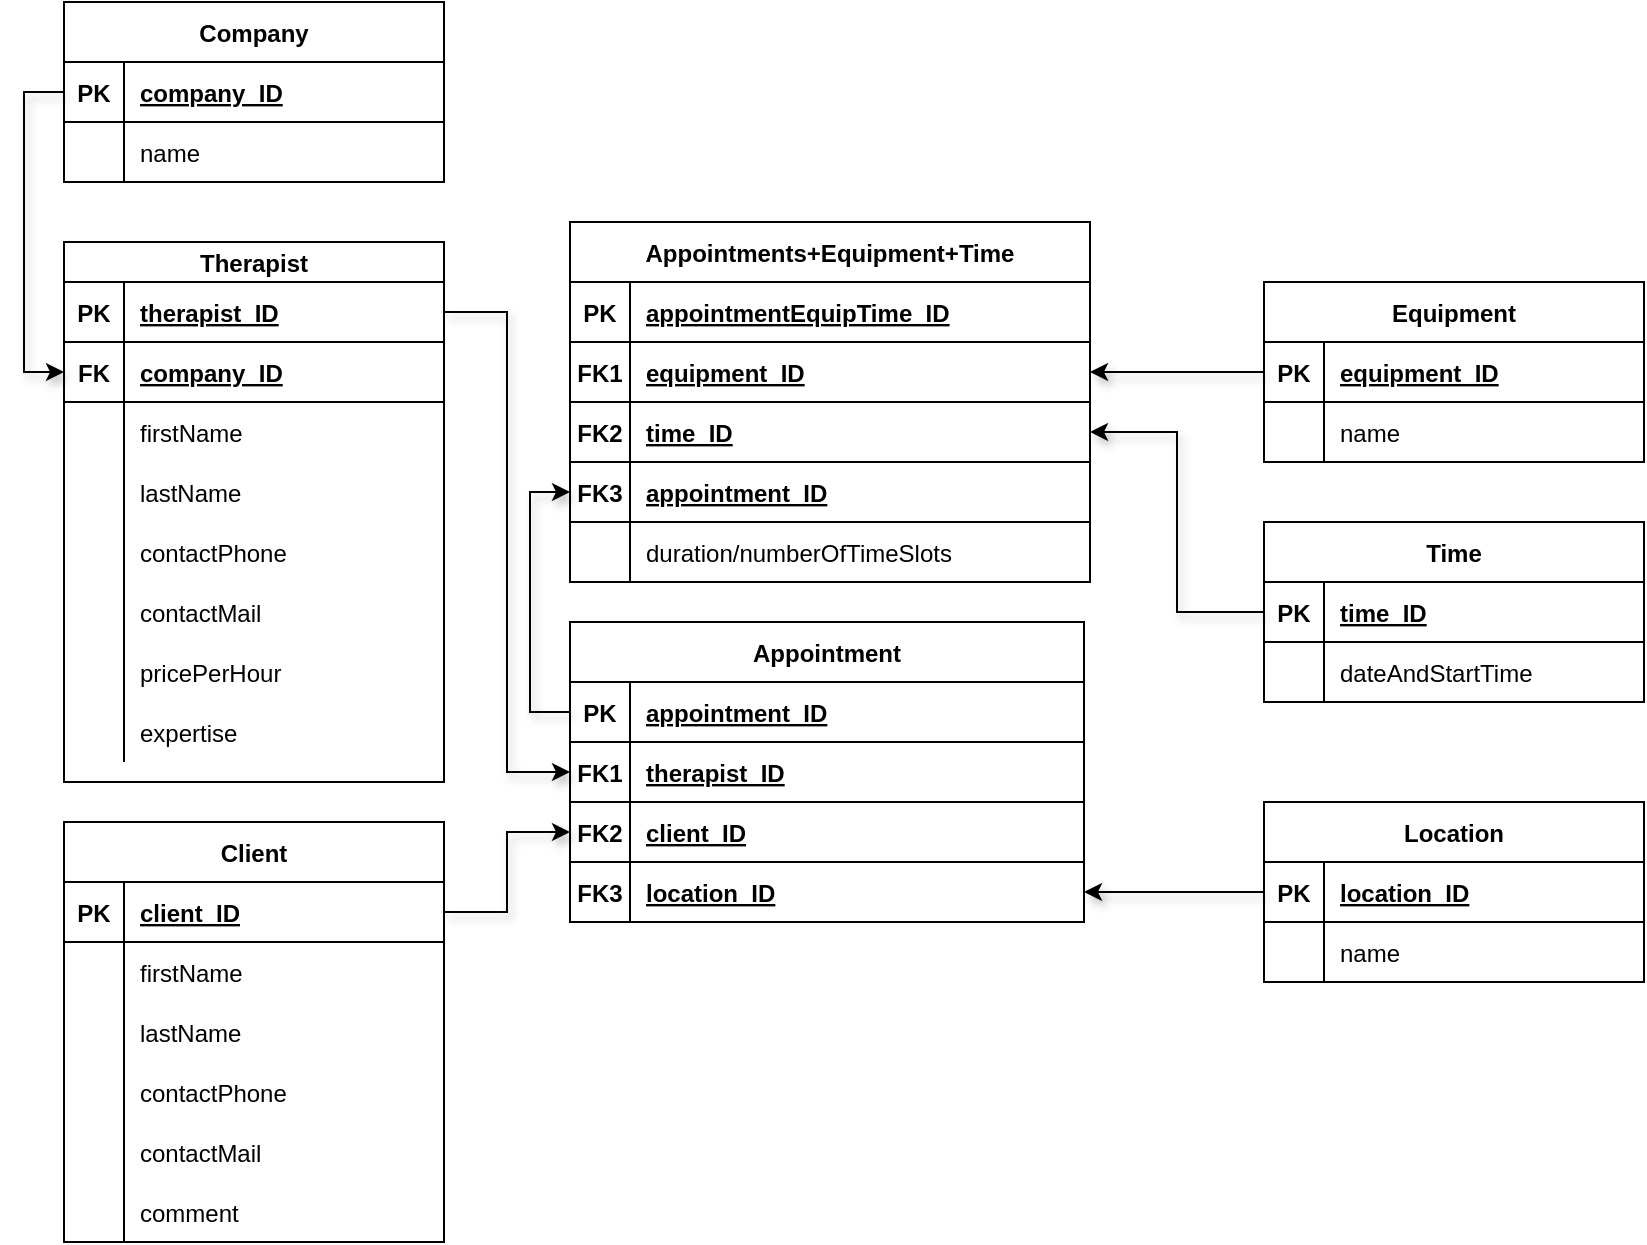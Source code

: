 <mxfile version="20.8.20" type="github"><diagram name="Страница 1" id="3gO0n0igxdNJMsFAcriz"><mxGraphModel dx="773" dy="529" grid="1" gridSize="10" guides="1" tooltips="1" connect="1" arrows="1" fold="1" page="1" pageScale="1" pageWidth="827" pageHeight="1169" math="0" shadow="0"><root><mxCell id="0"/><mxCell id="1" parent="0"/><mxCell id="3V5KnM2Cs49ycITd4yvA-1" value="Appointment" style="shape=table;startSize=30;container=1;collapsible=1;childLayout=tableLayout;fixedRows=1;rowLines=0;fontStyle=1;align=center;resizeLast=1;" parent="1" vertex="1"><mxGeometry x="283" y="340" width="257" height="150" as="geometry"><mxRectangle x="280" y="190" width="110" height="30" as="alternateBounds"/></mxGeometry></mxCell><mxCell id="3V5KnM2Cs49ycITd4yvA-2" value="" style="shape=tableRow;horizontal=0;startSize=0;swimlaneHead=0;swimlaneBody=0;fillColor=none;collapsible=0;dropTarget=0;points=[[0,0.5],[1,0.5]];portConstraint=eastwest;top=0;left=0;right=0;bottom=1;" parent="3V5KnM2Cs49ycITd4yvA-1" vertex="1"><mxGeometry y="30" width="257" height="30" as="geometry"/></mxCell><mxCell id="3V5KnM2Cs49ycITd4yvA-3" value="PK" style="shape=partialRectangle;connectable=0;fillColor=none;top=0;left=0;bottom=0;right=0;fontStyle=1;overflow=hidden;" parent="3V5KnM2Cs49ycITd4yvA-2" vertex="1"><mxGeometry width="30" height="30" as="geometry"><mxRectangle width="30" height="30" as="alternateBounds"/></mxGeometry></mxCell><mxCell id="3V5KnM2Cs49ycITd4yvA-4" value="appointment_ID" style="shape=partialRectangle;connectable=0;fillColor=none;top=0;left=0;bottom=0;right=0;align=left;spacingLeft=6;fontStyle=5;overflow=hidden;" parent="3V5KnM2Cs49ycITd4yvA-2" vertex="1"><mxGeometry x="30" width="227" height="30" as="geometry"><mxRectangle width="227" height="30" as="alternateBounds"/></mxGeometry></mxCell><mxCell id="3V5KnM2Cs49ycITd4yvA-22" style="shape=tableRow;horizontal=0;startSize=0;swimlaneHead=0;swimlaneBody=0;fillColor=none;collapsible=0;dropTarget=0;points=[[0,0.5],[1,0.5]];portConstraint=eastwest;top=0;left=0;right=0;bottom=1;" parent="3V5KnM2Cs49ycITd4yvA-1" vertex="1"><mxGeometry y="60" width="257" height="30" as="geometry"/></mxCell><mxCell id="3V5KnM2Cs49ycITd4yvA-23" value="FK1" style="shape=partialRectangle;connectable=0;fillColor=none;top=0;left=0;bottom=0;right=0;fontStyle=1;overflow=hidden;" parent="3V5KnM2Cs49ycITd4yvA-22" vertex="1"><mxGeometry width="30" height="30" as="geometry"><mxRectangle width="30" height="30" as="alternateBounds"/></mxGeometry></mxCell><mxCell id="3V5KnM2Cs49ycITd4yvA-24" value="therapist_ID" style="shape=partialRectangle;connectable=0;fillColor=none;top=0;left=0;bottom=0;right=0;align=left;spacingLeft=6;fontStyle=5;overflow=hidden;" parent="3V5KnM2Cs49ycITd4yvA-22" vertex="1"><mxGeometry x="30" width="227" height="30" as="geometry"><mxRectangle width="227" height="30" as="alternateBounds"/></mxGeometry></mxCell><mxCell id="3V5KnM2Cs49ycITd4yvA-25" style="shape=tableRow;horizontal=0;startSize=0;swimlaneHead=0;swimlaneBody=0;fillColor=none;collapsible=0;dropTarget=0;points=[[0,0.5],[1,0.5]];portConstraint=eastwest;top=0;left=0;right=0;bottom=1;" parent="3V5KnM2Cs49ycITd4yvA-1" vertex="1"><mxGeometry y="90" width="257" height="30" as="geometry"/></mxCell><mxCell id="3V5KnM2Cs49ycITd4yvA-26" value="FK2" style="shape=partialRectangle;connectable=0;fillColor=none;top=0;left=0;bottom=0;right=0;fontStyle=1;overflow=hidden;" parent="3V5KnM2Cs49ycITd4yvA-25" vertex="1"><mxGeometry width="30" height="30" as="geometry"><mxRectangle width="30" height="30" as="alternateBounds"/></mxGeometry></mxCell><mxCell id="3V5KnM2Cs49ycITd4yvA-27" value="client_ID" style="shape=partialRectangle;connectable=0;fillColor=none;top=0;left=0;bottom=0;right=0;align=left;spacingLeft=6;fontStyle=5;overflow=hidden;" parent="3V5KnM2Cs49ycITd4yvA-25" vertex="1"><mxGeometry x="30" width="227" height="30" as="geometry"><mxRectangle width="227" height="30" as="alternateBounds"/></mxGeometry></mxCell><mxCell id="3V5KnM2Cs49ycITd4yvA-28" style="shape=tableRow;horizontal=0;startSize=0;swimlaneHead=0;swimlaneBody=0;fillColor=none;collapsible=0;dropTarget=0;points=[[0,0.5],[1,0.5]];portConstraint=eastwest;top=0;left=0;right=0;bottom=1;" parent="3V5KnM2Cs49ycITd4yvA-1" vertex="1"><mxGeometry y="120" width="257" height="30" as="geometry"/></mxCell><mxCell id="3V5KnM2Cs49ycITd4yvA-29" value="FK3" style="shape=partialRectangle;connectable=0;fillColor=none;top=0;left=0;bottom=0;right=0;fontStyle=1;overflow=hidden;" parent="3V5KnM2Cs49ycITd4yvA-28" vertex="1"><mxGeometry width="30" height="30" as="geometry"><mxRectangle width="30" height="30" as="alternateBounds"/></mxGeometry></mxCell><mxCell id="3V5KnM2Cs49ycITd4yvA-30" value="location_ID" style="shape=partialRectangle;connectable=0;fillColor=none;top=0;left=0;bottom=0;right=0;align=left;spacingLeft=6;fontStyle=5;overflow=hidden;" parent="3V5KnM2Cs49ycITd4yvA-28" vertex="1"><mxGeometry x="30" width="227" height="30" as="geometry"><mxRectangle width="227" height="30" as="alternateBounds"/></mxGeometry></mxCell><mxCell id="3V5KnM2Cs49ycITd4yvA-31" value="Therapist" style="shape=table;startSize=20;container=1;collapsible=1;childLayout=tableLayout;fixedRows=1;rowLines=0;fontStyle=1;align=center;resizeLast=1;" parent="1" vertex="1"><mxGeometry x="30" y="150" width="190" height="270" as="geometry"/></mxCell><mxCell id="3V5KnM2Cs49ycITd4yvA-32" value="" style="shape=tableRow;horizontal=0;startSize=0;swimlaneHead=0;swimlaneBody=0;fillColor=none;collapsible=0;dropTarget=0;points=[[0,0.5],[1,0.5]];portConstraint=eastwest;top=0;left=0;right=0;bottom=1;" parent="3V5KnM2Cs49ycITd4yvA-31" vertex="1"><mxGeometry y="20" width="190" height="30" as="geometry"/></mxCell><mxCell id="3V5KnM2Cs49ycITd4yvA-33" value="PK" style="shape=partialRectangle;connectable=0;fillColor=none;top=0;left=0;bottom=0;right=0;fontStyle=1;overflow=hidden;" parent="3V5KnM2Cs49ycITd4yvA-32" vertex="1"><mxGeometry width="30" height="30" as="geometry"><mxRectangle width="30" height="30" as="alternateBounds"/></mxGeometry></mxCell><mxCell id="3V5KnM2Cs49ycITd4yvA-34" value="therapist_ID" style="shape=partialRectangle;connectable=0;fillColor=none;top=0;left=0;bottom=0;right=0;align=left;spacingLeft=6;fontStyle=5;overflow=hidden;" parent="3V5KnM2Cs49ycITd4yvA-32" vertex="1"><mxGeometry x="30" width="160" height="30" as="geometry"><mxRectangle width="160" height="30" as="alternateBounds"/></mxGeometry></mxCell><mxCell id="3V5KnM2Cs49ycITd4yvA-130" style="shape=tableRow;horizontal=0;startSize=0;swimlaneHead=0;swimlaneBody=0;fillColor=none;collapsible=0;dropTarget=0;points=[[0,0.5],[1,0.5]];portConstraint=eastwest;top=0;left=0;right=0;bottom=1;" parent="3V5KnM2Cs49ycITd4yvA-31" vertex="1"><mxGeometry y="50" width="190" height="30" as="geometry"/></mxCell><mxCell id="3V5KnM2Cs49ycITd4yvA-131" value="FK" style="shape=partialRectangle;connectable=0;fillColor=none;top=0;left=0;bottom=0;right=0;fontStyle=1;overflow=hidden;" parent="3V5KnM2Cs49ycITd4yvA-130" vertex="1"><mxGeometry width="30" height="30" as="geometry"><mxRectangle width="30" height="30" as="alternateBounds"/></mxGeometry></mxCell><mxCell id="3V5KnM2Cs49ycITd4yvA-132" value="company_ID" style="shape=partialRectangle;connectable=0;fillColor=none;top=0;left=0;bottom=0;right=0;align=left;spacingLeft=6;fontStyle=5;overflow=hidden;" parent="3V5KnM2Cs49ycITd4yvA-130" vertex="1"><mxGeometry x="30" width="160" height="30" as="geometry"><mxRectangle width="160" height="30" as="alternateBounds"/></mxGeometry></mxCell><mxCell id="3V5KnM2Cs49ycITd4yvA-35" value="" style="shape=tableRow;horizontal=0;startSize=0;swimlaneHead=0;swimlaneBody=0;fillColor=none;collapsible=0;dropTarget=0;points=[[0,0.5],[1,0.5]];portConstraint=eastwest;top=0;left=0;right=0;bottom=0;" parent="3V5KnM2Cs49ycITd4yvA-31" vertex="1"><mxGeometry y="80" width="190" height="30" as="geometry"/></mxCell><mxCell id="3V5KnM2Cs49ycITd4yvA-36" value="" style="shape=partialRectangle;connectable=0;fillColor=none;top=0;left=0;bottom=0;right=0;editable=1;overflow=hidden;" parent="3V5KnM2Cs49ycITd4yvA-35" vertex="1"><mxGeometry width="30" height="30" as="geometry"><mxRectangle width="30" height="30" as="alternateBounds"/></mxGeometry></mxCell><mxCell id="3V5KnM2Cs49ycITd4yvA-37" value="firstName" style="shape=partialRectangle;connectable=0;fillColor=none;top=0;left=0;bottom=0;right=0;align=left;spacingLeft=6;overflow=hidden;" parent="3V5KnM2Cs49ycITd4yvA-35" vertex="1"><mxGeometry x="30" width="160" height="30" as="geometry"><mxRectangle width="160" height="30" as="alternateBounds"/></mxGeometry></mxCell><mxCell id="3V5KnM2Cs49ycITd4yvA-38" value="" style="shape=tableRow;horizontal=0;startSize=0;swimlaneHead=0;swimlaneBody=0;fillColor=none;collapsible=0;dropTarget=0;points=[[0,0.5],[1,0.5]];portConstraint=eastwest;top=0;left=0;right=0;bottom=0;" parent="3V5KnM2Cs49ycITd4yvA-31" vertex="1"><mxGeometry y="110" width="190" height="30" as="geometry"/></mxCell><mxCell id="3V5KnM2Cs49ycITd4yvA-39" value="" style="shape=partialRectangle;connectable=0;fillColor=none;top=0;left=0;bottom=0;right=0;editable=1;overflow=hidden;" parent="3V5KnM2Cs49ycITd4yvA-38" vertex="1"><mxGeometry width="30" height="30" as="geometry"><mxRectangle width="30" height="30" as="alternateBounds"/></mxGeometry></mxCell><mxCell id="3V5KnM2Cs49ycITd4yvA-40" value="lastName" style="shape=partialRectangle;connectable=0;fillColor=none;top=0;left=0;bottom=0;right=0;align=left;spacingLeft=6;overflow=hidden;" parent="3V5KnM2Cs49ycITd4yvA-38" vertex="1"><mxGeometry x="30" width="160" height="30" as="geometry"><mxRectangle width="160" height="30" as="alternateBounds"/></mxGeometry></mxCell><mxCell id="3V5KnM2Cs49ycITd4yvA-41" value="" style="shape=tableRow;horizontal=0;startSize=0;swimlaneHead=0;swimlaneBody=0;fillColor=none;collapsible=0;dropTarget=0;points=[[0,0.5],[1,0.5]];portConstraint=eastwest;top=0;left=0;right=0;bottom=0;" parent="3V5KnM2Cs49ycITd4yvA-31" vertex="1"><mxGeometry y="140" width="190" height="30" as="geometry"/></mxCell><mxCell id="3V5KnM2Cs49ycITd4yvA-42" value="" style="shape=partialRectangle;connectable=0;fillColor=none;top=0;left=0;bottom=0;right=0;editable=1;overflow=hidden;" parent="3V5KnM2Cs49ycITd4yvA-41" vertex="1"><mxGeometry width="30" height="30" as="geometry"><mxRectangle width="30" height="30" as="alternateBounds"/></mxGeometry></mxCell><mxCell id="3V5KnM2Cs49ycITd4yvA-43" value="contactPhone" style="shape=partialRectangle;connectable=0;fillColor=none;top=0;left=0;bottom=0;right=0;align=left;spacingLeft=6;overflow=hidden;" parent="3V5KnM2Cs49ycITd4yvA-41" vertex="1"><mxGeometry x="30" width="160" height="30" as="geometry"><mxRectangle width="160" height="30" as="alternateBounds"/></mxGeometry></mxCell><mxCell id="3V5KnM2Cs49ycITd4yvA-44" style="shape=tableRow;horizontal=0;startSize=0;swimlaneHead=0;swimlaneBody=0;fillColor=none;collapsible=0;dropTarget=0;points=[[0,0.5],[1,0.5]];portConstraint=eastwest;top=0;left=0;right=0;bottom=0;" parent="3V5KnM2Cs49ycITd4yvA-31" vertex="1"><mxGeometry y="170" width="190" height="30" as="geometry"/></mxCell><mxCell id="3V5KnM2Cs49ycITd4yvA-45" style="shape=partialRectangle;connectable=0;fillColor=none;top=0;left=0;bottom=0;right=0;editable=1;overflow=hidden;" parent="3V5KnM2Cs49ycITd4yvA-44" vertex="1"><mxGeometry width="30" height="30" as="geometry"><mxRectangle width="30" height="30" as="alternateBounds"/></mxGeometry></mxCell><mxCell id="3V5KnM2Cs49ycITd4yvA-46" value="contactMail" style="shape=partialRectangle;connectable=0;fillColor=none;top=0;left=0;bottom=0;right=0;align=left;spacingLeft=6;overflow=hidden;" parent="3V5KnM2Cs49ycITd4yvA-44" vertex="1"><mxGeometry x="30" width="160" height="30" as="geometry"><mxRectangle width="160" height="30" as="alternateBounds"/></mxGeometry></mxCell><mxCell id="3V5KnM2Cs49ycITd4yvA-47" style="shape=tableRow;horizontal=0;startSize=0;swimlaneHead=0;swimlaneBody=0;fillColor=none;collapsible=0;dropTarget=0;points=[[0,0.5],[1,0.5]];portConstraint=eastwest;top=0;left=0;right=0;bottom=0;" parent="3V5KnM2Cs49ycITd4yvA-31" vertex="1"><mxGeometry y="200" width="190" height="30" as="geometry"/></mxCell><mxCell id="3V5KnM2Cs49ycITd4yvA-48" style="shape=partialRectangle;connectable=0;fillColor=none;top=0;left=0;bottom=0;right=0;editable=1;overflow=hidden;" parent="3V5KnM2Cs49ycITd4yvA-47" vertex="1"><mxGeometry width="30" height="30" as="geometry"><mxRectangle width="30" height="30" as="alternateBounds"/></mxGeometry></mxCell><mxCell id="3V5KnM2Cs49ycITd4yvA-49" value="pricePerHour" style="shape=partialRectangle;connectable=0;fillColor=none;top=0;left=0;bottom=0;right=0;align=left;spacingLeft=6;overflow=hidden;" parent="3V5KnM2Cs49ycITd4yvA-47" vertex="1"><mxGeometry x="30" width="160" height="30" as="geometry"><mxRectangle width="160" height="30" as="alternateBounds"/></mxGeometry></mxCell><mxCell id="3V5KnM2Cs49ycITd4yvA-50" style="shape=tableRow;horizontal=0;startSize=0;swimlaneHead=0;swimlaneBody=0;fillColor=none;collapsible=0;dropTarget=0;points=[[0,0.5],[1,0.5]];portConstraint=eastwest;top=0;left=0;right=0;bottom=0;" parent="3V5KnM2Cs49ycITd4yvA-31" vertex="1"><mxGeometry y="230" width="190" height="30" as="geometry"/></mxCell><mxCell id="3V5KnM2Cs49ycITd4yvA-51" style="shape=partialRectangle;connectable=0;fillColor=none;top=0;left=0;bottom=0;right=0;editable=1;overflow=hidden;" parent="3V5KnM2Cs49ycITd4yvA-50" vertex="1"><mxGeometry width="30" height="30" as="geometry"><mxRectangle width="30" height="30" as="alternateBounds"/></mxGeometry></mxCell><mxCell id="3V5KnM2Cs49ycITd4yvA-52" value="expertise" style="shape=partialRectangle;connectable=0;fillColor=none;top=0;left=0;bottom=0;right=0;align=left;spacingLeft=6;overflow=hidden;" parent="3V5KnM2Cs49ycITd4yvA-50" vertex="1"><mxGeometry x="30" width="160" height="30" as="geometry"><mxRectangle width="160" height="30" as="alternateBounds"/></mxGeometry></mxCell><mxCell id="3V5KnM2Cs49ycITd4yvA-53" value="Client" style="shape=table;startSize=30;container=1;collapsible=1;childLayout=tableLayout;fixedRows=1;rowLines=0;fontStyle=1;align=center;resizeLast=1;" parent="1" vertex="1"><mxGeometry x="30" y="440" width="190" height="210" as="geometry"/></mxCell><mxCell id="3V5KnM2Cs49ycITd4yvA-54" value="" style="shape=tableRow;horizontal=0;startSize=0;swimlaneHead=0;swimlaneBody=0;fillColor=none;collapsible=0;dropTarget=0;points=[[0,0.5],[1,0.5]];portConstraint=eastwest;top=0;left=0;right=0;bottom=1;" parent="3V5KnM2Cs49ycITd4yvA-53" vertex="1"><mxGeometry y="30" width="190" height="30" as="geometry"/></mxCell><mxCell id="3V5KnM2Cs49ycITd4yvA-55" value="PK" style="shape=partialRectangle;connectable=0;fillColor=none;top=0;left=0;bottom=0;right=0;fontStyle=1;overflow=hidden;" parent="3V5KnM2Cs49ycITd4yvA-54" vertex="1"><mxGeometry width="30" height="30" as="geometry"><mxRectangle width="30" height="30" as="alternateBounds"/></mxGeometry></mxCell><mxCell id="3V5KnM2Cs49ycITd4yvA-56" value="client_ID" style="shape=partialRectangle;connectable=0;fillColor=none;top=0;left=0;bottom=0;right=0;align=left;spacingLeft=6;fontStyle=5;overflow=hidden;" parent="3V5KnM2Cs49ycITd4yvA-54" vertex="1"><mxGeometry x="30" width="160" height="30" as="geometry"><mxRectangle width="160" height="30" as="alternateBounds"/></mxGeometry></mxCell><mxCell id="3V5KnM2Cs49ycITd4yvA-57" value="" style="shape=tableRow;horizontal=0;startSize=0;swimlaneHead=0;swimlaneBody=0;fillColor=none;collapsible=0;dropTarget=0;points=[[0,0.5],[1,0.5]];portConstraint=eastwest;top=0;left=0;right=0;bottom=0;" parent="3V5KnM2Cs49ycITd4yvA-53" vertex="1"><mxGeometry y="60" width="190" height="30" as="geometry"/></mxCell><mxCell id="3V5KnM2Cs49ycITd4yvA-58" value="" style="shape=partialRectangle;connectable=0;fillColor=none;top=0;left=0;bottom=0;right=0;editable=1;overflow=hidden;" parent="3V5KnM2Cs49ycITd4yvA-57" vertex="1"><mxGeometry width="30" height="30" as="geometry"><mxRectangle width="30" height="30" as="alternateBounds"/></mxGeometry></mxCell><mxCell id="3V5KnM2Cs49ycITd4yvA-59" value="firstName" style="shape=partialRectangle;connectable=0;fillColor=none;top=0;left=0;bottom=0;right=0;align=left;spacingLeft=6;overflow=hidden;" parent="3V5KnM2Cs49ycITd4yvA-57" vertex="1"><mxGeometry x="30" width="160" height="30" as="geometry"><mxRectangle width="160" height="30" as="alternateBounds"/></mxGeometry></mxCell><mxCell id="3V5KnM2Cs49ycITd4yvA-60" value="" style="shape=tableRow;horizontal=0;startSize=0;swimlaneHead=0;swimlaneBody=0;fillColor=none;collapsible=0;dropTarget=0;points=[[0,0.5],[1,0.5]];portConstraint=eastwest;top=0;left=0;right=0;bottom=0;" parent="3V5KnM2Cs49ycITd4yvA-53" vertex="1"><mxGeometry y="90" width="190" height="30" as="geometry"/></mxCell><mxCell id="3V5KnM2Cs49ycITd4yvA-61" value="" style="shape=partialRectangle;connectable=0;fillColor=none;top=0;left=0;bottom=0;right=0;editable=1;overflow=hidden;" parent="3V5KnM2Cs49ycITd4yvA-60" vertex="1"><mxGeometry width="30" height="30" as="geometry"><mxRectangle width="30" height="30" as="alternateBounds"/></mxGeometry></mxCell><mxCell id="3V5KnM2Cs49ycITd4yvA-62" value="lastName" style="shape=partialRectangle;connectable=0;fillColor=none;top=0;left=0;bottom=0;right=0;align=left;spacingLeft=6;overflow=hidden;" parent="3V5KnM2Cs49ycITd4yvA-60" vertex="1"><mxGeometry x="30" width="160" height="30" as="geometry"><mxRectangle width="160" height="30" as="alternateBounds"/></mxGeometry></mxCell><mxCell id="3V5KnM2Cs49ycITd4yvA-63" value="" style="shape=tableRow;horizontal=0;startSize=0;swimlaneHead=0;swimlaneBody=0;fillColor=none;collapsible=0;dropTarget=0;points=[[0,0.5],[1,0.5]];portConstraint=eastwest;top=0;left=0;right=0;bottom=0;" parent="3V5KnM2Cs49ycITd4yvA-53" vertex="1"><mxGeometry y="120" width="190" height="30" as="geometry"/></mxCell><mxCell id="3V5KnM2Cs49ycITd4yvA-64" value="" style="shape=partialRectangle;connectable=0;fillColor=none;top=0;left=0;bottom=0;right=0;editable=1;overflow=hidden;" parent="3V5KnM2Cs49ycITd4yvA-63" vertex="1"><mxGeometry width="30" height="30" as="geometry"><mxRectangle width="30" height="30" as="alternateBounds"/></mxGeometry></mxCell><mxCell id="3V5KnM2Cs49ycITd4yvA-65" value="contactPhone" style="shape=partialRectangle;connectable=0;fillColor=none;top=0;left=0;bottom=0;right=0;align=left;spacingLeft=6;overflow=hidden;" parent="3V5KnM2Cs49ycITd4yvA-63" vertex="1"><mxGeometry x="30" width="160" height="30" as="geometry"><mxRectangle width="160" height="30" as="alternateBounds"/></mxGeometry></mxCell><mxCell id="3V5KnM2Cs49ycITd4yvA-66" style="shape=tableRow;horizontal=0;startSize=0;swimlaneHead=0;swimlaneBody=0;fillColor=none;collapsible=0;dropTarget=0;points=[[0,0.5],[1,0.5]];portConstraint=eastwest;top=0;left=0;right=0;bottom=0;" parent="3V5KnM2Cs49ycITd4yvA-53" vertex="1"><mxGeometry y="150" width="190" height="30" as="geometry"/></mxCell><mxCell id="3V5KnM2Cs49ycITd4yvA-67" style="shape=partialRectangle;connectable=0;fillColor=none;top=0;left=0;bottom=0;right=0;editable=1;overflow=hidden;" parent="3V5KnM2Cs49ycITd4yvA-66" vertex="1"><mxGeometry width="30" height="30" as="geometry"><mxRectangle width="30" height="30" as="alternateBounds"/></mxGeometry></mxCell><mxCell id="3V5KnM2Cs49ycITd4yvA-68" value="contactMail" style="shape=partialRectangle;connectable=0;fillColor=none;top=0;left=0;bottom=0;right=0;align=left;spacingLeft=6;overflow=hidden;" parent="3V5KnM2Cs49ycITd4yvA-66" vertex="1"><mxGeometry x="30" width="160" height="30" as="geometry"><mxRectangle width="160" height="30" as="alternateBounds"/></mxGeometry></mxCell><mxCell id="3V5KnM2Cs49ycITd4yvA-69" style="shape=tableRow;horizontal=0;startSize=0;swimlaneHead=0;swimlaneBody=0;fillColor=none;collapsible=0;dropTarget=0;points=[[0,0.5],[1,0.5]];portConstraint=eastwest;top=0;left=0;right=0;bottom=0;" parent="3V5KnM2Cs49ycITd4yvA-53" vertex="1"><mxGeometry y="180" width="190" height="30" as="geometry"/></mxCell><mxCell id="3V5KnM2Cs49ycITd4yvA-70" style="shape=partialRectangle;connectable=0;fillColor=none;top=0;left=0;bottom=0;right=0;editable=1;overflow=hidden;" parent="3V5KnM2Cs49ycITd4yvA-69" vertex="1"><mxGeometry width="30" height="30" as="geometry"><mxRectangle width="30" height="30" as="alternateBounds"/></mxGeometry></mxCell><mxCell id="3V5KnM2Cs49ycITd4yvA-71" value="comment" style="shape=partialRectangle;connectable=0;fillColor=none;top=0;left=0;bottom=0;right=0;align=left;spacingLeft=6;overflow=hidden;" parent="3V5KnM2Cs49ycITd4yvA-69" vertex="1"><mxGeometry x="30" width="160" height="30" as="geometry"><mxRectangle width="160" height="30" as="alternateBounds"/></mxGeometry></mxCell><mxCell id="3V5KnM2Cs49ycITd4yvA-73" value="Location" style="shape=table;startSize=30;container=1;collapsible=1;childLayout=tableLayout;fixedRows=1;rowLines=0;fontStyle=1;align=center;resizeLast=1;" parent="1" vertex="1"><mxGeometry x="630" y="430" width="190" height="90" as="geometry"/></mxCell><mxCell id="3V5KnM2Cs49ycITd4yvA-74" value="" style="shape=tableRow;horizontal=0;startSize=0;swimlaneHead=0;swimlaneBody=0;fillColor=none;collapsible=0;dropTarget=0;points=[[0,0.5],[1,0.5]];portConstraint=eastwest;top=0;left=0;right=0;bottom=1;" parent="3V5KnM2Cs49ycITd4yvA-73" vertex="1"><mxGeometry y="30" width="190" height="30" as="geometry"/></mxCell><mxCell id="3V5KnM2Cs49ycITd4yvA-75" value="PK" style="shape=partialRectangle;connectable=0;fillColor=none;top=0;left=0;bottom=0;right=0;fontStyle=1;overflow=hidden;" parent="3V5KnM2Cs49ycITd4yvA-74" vertex="1"><mxGeometry width="30" height="30" as="geometry"><mxRectangle width="30" height="30" as="alternateBounds"/></mxGeometry></mxCell><mxCell id="3V5KnM2Cs49ycITd4yvA-76" value="location_ID" style="shape=partialRectangle;connectable=0;fillColor=none;top=0;left=0;bottom=0;right=0;align=left;spacingLeft=6;fontStyle=5;overflow=hidden;" parent="3V5KnM2Cs49ycITd4yvA-74" vertex="1"><mxGeometry x="30" width="160" height="30" as="geometry"><mxRectangle width="160" height="30" as="alternateBounds"/></mxGeometry></mxCell><mxCell id="3V5KnM2Cs49ycITd4yvA-77" value="" style="shape=tableRow;horizontal=0;startSize=0;swimlaneHead=0;swimlaneBody=0;fillColor=none;collapsible=0;dropTarget=0;points=[[0,0.5],[1,0.5]];portConstraint=eastwest;top=0;left=0;right=0;bottom=0;" parent="3V5KnM2Cs49ycITd4yvA-73" vertex="1"><mxGeometry y="60" width="190" height="30" as="geometry"/></mxCell><mxCell id="3V5KnM2Cs49ycITd4yvA-78" value="" style="shape=partialRectangle;connectable=0;fillColor=none;top=0;left=0;bottom=0;right=0;editable=1;overflow=hidden;" parent="3V5KnM2Cs49ycITd4yvA-77" vertex="1"><mxGeometry width="30" height="30" as="geometry"><mxRectangle width="30" height="30" as="alternateBounds"/></mxGeometry></mxCell><mxCell id="3V5KnM2Cs49ycITd4yvA-79" value="name" style="shape=partialRectangle;connectable=0;fillColor=none;top=0;left=0;bottom=0;right=0;align=left;spacingLeft=6;overflow=hidden;" parent="3V5KnM2Cs49ycITd4yvA-77" vertex="1"><mxGeometry x="30" width="160" height="30" as="geometry"><mxRectangle width="160" height="30" as="alternateBounds"/></mxGeometry></mxCell><mxCell id="3V5KnM2Cs49ycITd4yvA-86" value="Company" style="shape=table;startSize=30;container=1;collapsible=1;childLayout=tableLayout;fixedRows=1;rowLines=0;fontStyle=1;align=center;resizeLast=1;" parent="1" vertex="1"><mxGeometry x="30" y="30" width="190" height="90" as="geometry"/></mxCell><mxCell id="3V5KnM2Cs49ycITd4yvA-87" value="" style="shape=tableRow;horizontal=0;startSize=0;swimlaneHead=0;swimlaneBody=0;fillColor=none;collapsible=0;dropTarget=0;points=[[0,0.5],[1,0.5]];portConstraint=eastwest;top=0;left=0;right=0;bottom=1;" parent="3V5KnM2Cs49ycITd4yvA-86" vertex="1"><mxGeometry y="30" width="190" height="30" as="geometry"/></mxCell><mxCell id="3V5KnM2Cs49ycITd4yvA-88" value="PK" style="shape=partialRectangle;connectable=0;fillColor=none;top=0;left=0;bottom=0;right=0;fontStyle=1;overflow=hidden;" parent="3V5KnM2Cs49ycITd4yvA-87" vertex="1"><mxGeometry width="30" height="30" as="geometry"><mxRectangle width="30" height="30" as="alternateBounds"/></mxGeometry></mxCell><mxCell id="3V5KnM2Cs49ycITd4yvA-89" value="company_ID" style="shape=partialRectangle;connectable=0;fillColor=none;top=0;left=0;bottom=0;right=0;align=left;spacingLeft=6;fontStyle=5;overflow=hidden;" parent="3V5KnM2Cs49ycITd4yvA-87" vertex="1"><mxGeometry x="30" width="160" height="30" as="geometry"><mxRectangle width="160" height="30" as="alternateBounds"/></mxGeometry></mxCell><mxCell id="3V5KnM2Cs49ycITd4yvA-90" value="" style="shape=tableRow;horizontal=0;startSize=0;swimlaneHead=0;swimlaneBody=0;fillColor=none;collapsible=0;dropTarget=0;points=[[0,0.5],[1,0.5]];portConstraint=eastwest;top=0;left=0;right=0;bottom=0;" parent="3V5KnM2Cs49ycITd4yvA-86" vertex="1"><mxGeometry y="60" width="190" height="30" as="geometry"/></mxCell><mxCell id="3V5KnM2Cs49ycITd4yvA-91" value="" style="shape=partialRectangle;connectable=0;fillColor=none;top=0;left=0;bottom=0;right=0;editable=1;overflow=hidden;" parent="3V5KnM2Cs49ycITd4yvA-90" vertex="1"><mxGeometry width="30" height="30" as="geometry"><mxRectangle width="30" height="30" as="alternateBounds"/></mxGeometry></mxCell><mxCell id="3V5KnM2Cs49ycITd4yvA-92" value="name" style="shape=partialRectangle;connectable=0;fillColor=none;top=0;left=0;bottom=0;right=0;align=left;spacingLeft=6;overflow=hidden;" parent="3V5KnM2Cs49ycITd4yvA-90" vertex="1"><mxGeometry x="30" width="160" height="30" as="geometry"><mxRectangle width="160" height="30" as="alternateBounds"/></mxGeometry></mxCell><mxCell id="3V5KnM2Cs49ycITd4yvA-93" value="Equipment" style="shape=table;startSize=30;container=1;collapsible=1;childLayout=tableLayout;fixedRows=1;rowLines=0;fontStyle=1;align=center;resizeLast=1;" parent="1" vertex="1"><mxGeometry x="630" y="170" width="190" height="90" as="geometry"/></mxCell><mxCell id="3V5KnM2Cs49ycITd4yvA-94" value="" style="shape=tableRow;horizontal=0;startSize=0;swimlaneHead=0;swimlaneBody=0;fillColor=none;collapsible=0;dropTarget=0;points=[[0,0.5],[1,0.5]];portConstraint=eastwest;top=0;left=0;right=0;bottom=1;" parent="3V5KnM2Cs49ycITd4yvA-93" vertex="1"><mxGeometry y="30" width="190" height="30" as="geometry"/></mxCell><mxCell id="3V5KnM2Cs49ycITd4yvA-95" value="PK" style="shape=partialRectangle;connectable=0;fillColor=none;top=0;left=0;bottom=0;right=0;fontStyle=1;overflow=hidden;" parent="3V5KnM2Cs49ycITd4yvA-94" vertex="1"><mxGeometry width="30" height="30" as="geometry"><mxRectangle width="30" height="30" as="alternateBounds"/></mxGeometry></mxCell><mxCell id="3V5KnM2Cs49ycITd4yvA-96" value="equipment_ID" style="shape=partialRectangle;connectable=0;fillColor=none;top=0;left=0;bottom=0;right=0;align=left;spacingLeft=6;fontStyle=5;overflow=hidden;" parent="3V5KnM2Cs49ycITd4yvA-94" vertex="1"><mxGeometry x="30" width="160" height="30" as="geometry"><mxRectangle width="160" height="30" as="alternateBounds"/></mxGeometry></mxCell><mxCell id="3V5KnM2Cs49ycITd4yvA-97" value="" style="shape=tableRow;horizontal=0;startSize=0;swimlaneHead=0;swimlaneBody=0;fillColor=none;collapsible=0;dropTarget=0;points=[[0,0.5],[1,0.5]];portConstraint=eastwest;top=0;left=0;right=0;bottom=0;" parent="3V5KnM2Cs49ycITd4yvA-93" vertex="1"><mxGeometry y="60" width="190" height="30" as="geometry"/></mxCell><mxCell id="3V5KnM2Cs49ycITd4yvA-98" value="" style="shape=partialRectangle;connectable=0;fillColor=none;top=0;left=0;bottom=0;right=0;editable=1;overflow=hidden;" parent="3V5KnM2Cs49ycITd4yvA-97" vertex="1"><mxGeometry width="30" height="30" as="geometry"><mxRectangle width="30" height="30" as="alternateBounds"/></mxGeometry></mxCell><mxCell id="3V5KnM2Cs49ycITd4yvA-99" value="name" style="shape=partialRectangle;connectable=0;fillColor=none;top=0;left=0;bottom=0;right=0;align=left;spacingLeft=6;overflow=hidden;" parent="3V5KnM2Cs49ycITd4yvA-97" vertex="1"><mxGeometry x="30" width="160" height="30" as="geometry"><mxRectangle width="160" height="30" as="alternateBounds"/></mxGeometry></mxCell><mxCell id="3V5KnM2Cs49ycITd4yvA-101" value="Time" style="shape=table;startSize=30;container=1;collapsible=1;childLayout=tableLayout;fixedRows=1;rowLines=0;fontStyle=1;align=center;resizeLast=1;" parent="1" vertex="1"><mxGeometry x="630" y="290" width="190" height="90" as="geometry"/></mxCell><mxCell id="3V5KnM2Cs49ycITd4yvA-102" value="" style="shape=tableRow;horizontal=0;startSize=0;swimlaneHead=0;swimlaneBody=0;fillColor=none;collapsible=0;dropTarget=0;points=[[0,0.5],[1,0.5]];portConstraint=eastwest;top=0;left=0;right=0;bottom=1;" parent="3V5KnM2Cs49ycITd4yvA-101" vertex="1"><mxGeometry y="30" width="190" height="30" as="geometry"/></mxCell><mxCell id="3V5KnM2Cs49ycITd4yvA-103" value="PK" style="shape=partialRectangle;connectable=0;fillColor=none;top=0;left=0;bottom=0;right=0;fontStyle=1;overflow=hidden;" parent="3V5KnM2Cs49ycITd4yvA-102" vertex="1"><mxGeometry width="30" height="30" as="geometry"><mxRectangle width="30" height="30" as="alternateBounds"/></mxGeometry></mxCell><mxCell id="3V5KnM2Cs49ycITd4yvA-104" value="time_ID" style="shape=partialRectangle;connectable=0;fillColor=none;top=0;left=0;bottom=0;right=0;align=left;spacingLeft=6;fontStyle=5;overflow=hidden;" parent="3V5KnM2Cs49ycITd4yvA-102" vertex="1"><mxGeometry x="30" width="160" height="30" as="geometry"><mxRectangle width="160" height="30" as="alternateBounds"/></mxGeometry></mxCell><mxCell id="3V5KnM2Cs49ycITd4yvA-105" value="" style="shape=tableRow;horizontal=0;startSize=0;swimlaneHead=0;swimlaneBody=0;fillColor=none;collapsible=0;dropTarget=0;points=[[0,0.5],[1,0.5]];portConstraint=eastwest;top=0;left=0;right=0;bottom=0;" parent="3V5KnM2Cs49ycITd4yvA-101" vertex="1"><mxGeometry y="60" width="190" height="30" as="geometry"/></mxCell><mxCell id="3V5KnM2Cs49ycITd4yvA-106" value="" style="shape=partialRectangle;connectable=0;fillColor=none;top=0;left=0;bottom=0;right=0;editable=1;overflow=hidden;" parent="3V5KnM2Cs49ycITd4yvA-105" vertex="1"><mxGeometry width="30" height="30" as="geometry"><mxRectangle width="30" height="30" as="alternateBounds"/></mxGeometry></mxCell><mxCell id="3V5KnM2Cs49ycITd4yvA-107" value="dateAndStartTime" style="shape=partialRectangle;connectable=0;fillColor=none;top=0;left=0;bottom=0;right=0;align=left;spacingLeft=6;overflow=hidden;" parent="3V5KnM2Cs49ycITd4yvA-105" vertex="1"><mxGeometry x="30" width="160" height="30" as="geometry"><mxRectangle width="160" height="30" as="alternateBounds"/></mxGeometry></mxCell><mxCell id="3V5KnM2Cs49ycITd4yvA-108" value="Appointments+Equipment+Time" style="shape=table;startSize=30;container=1;collapsible=1;childLayout=tableLayout;fixedRows=1;rowLines=0;fontStyle=1;align=center;resizeLast=1;" parent="1" vertex="1"><mxGeometry x="283" y="140" width="260" height="180" as="geometry"/></mxCell><mxCell id="3V5KnM2Cs49ycITd4yvA-109" value="" style="shape=tableRow;horizontal=0;startSize=0;swimlaneHead=0;swimlaneBody=0;fillColor=none;collapsible=0;dropTarget=0;points=[[0,0.5],[1,0.5]];portConstraint=eastwest;top=0;left=0;right=0;bottom=1;" parent="3V5KnM2Cs49ycITd4yvA-108" vertex="1"><mxGeometry y="30" width="260" height="30" as="geometry"/></mxCell><mxCell id="3V5KnM2Cs49ycITd4yvA-110" value="PK" style="shape=partialRectangle;connectable=0;fillColor=none;top=0;left=0;bottom=0;right=0;fontStyle=1;overflow=hidden;" parent="3V5KnM2Cs49ycITd4yvA-109" vertex="1"><mxGeometry width="30" height="30" as="geometry"><mxRectangle width="30" height="30" as="alternateBounds"/></mxGeometry></mxCell><mxCell id="3V5KnM2Cs49ycITd4yvA-111" value="appointmentEquipTime_ID" style="shape=partialRectangle;connectable=0;fillColor=none;top=0;left=0;bottom=0;right=0;align=left;spacingLeft=6;fontStyle=5;overflow=hidden;" parent="3V5KnM2Cs49ycITd4yvA-109" vertex="1"><mxGeometry x="30" width="230" height="30" as="geometry"><mxRectangle width="230" height="30" as="alternateBounds"/></mxGeometry></mxCell><mxCell id="3V5KnM2Cs49ycITd4yvA-127" style="shape=tableRow;horizontal=0;startSize=0;swimlaneHead=0;swimlaneBody=0;fillColor=none;collapsible=0;dropTarget=0;points=[[0,0.5],[1,0.5]];portConstraint=eastwest;top=0;left=0;right=0;bottom=1;" parent="3V5KnM2Cs49ycITd4yvA-108" vertex="1"><mxGeometry y="60" width="260" height="30" as="geometry"/></mxCell><mxCell id="3V5KnM2Cs49ycITd4yvA-128" value="FK1" style="shape=partialRectangle;connectable=0;fillColor=none;top=0;left=0;bottom=0;right=0;fontStyle=1;overflow=hidden;" parent="3V5KnM2Cs49ycITd4yvA-127" vertex="1"><mxGeometry width="30" height="30" as="geometry"><mxRectangle width="30" height="30" as="alternateBounds"/></mxGeometry></mxCell><mxCell id="3V5KnM2Cs49ycITd4yvA-129" value="equipment_ID" style="shape=partialRectangle;connectable=0;fillColor=none;top=0;left=0;bottom=0;right=0;align=left;spacingLeft=6;fontStyle=5;overflow=hidden;" parent="3V5KnM2Cs49ycITd4yvA-127" vertex="1"><mxGeometry x="30" width="230" height="30" as="geometry"><mxRectangle width="230" height="30" as="alternateBounds"/></mxGeometry></mxCell><mxCell id="3V5KnM2Cs49ycITd4yvA-124" style="shape=tableRow;horizontal=0;startSize=0;swimlaneHead=0;swimlaneBody=0;fillColor=none;collapsible=0;dropTarget=0;points=[[0,0.5],[1,0.5]];portConstraint=eastwest;top=0;left=0;right=0;bottom=1;" parent="3V5KnM2Cs49ycITd4yvA-108" vertex="1"><mxGeometry y="90" width="260" height="30" as="geometry"/></mxCell><mxCell id="3V5KnM2Cs49ycITd4yvA-125" value="FK2" style="shape=partialRectangle;connectable=0;fillColor=none;top=0;left=0;bottom=0;right=0;fontStyle=1;overflow=hidden;" parent="3V5KnM2Cs49ycITd4yvA-124" vertex="1"><mxGeometry width="30" height="30" as="geometry"><mxRectangle width="30" height="30" as="alternateBounds"/></mxGeometry></mxCell><mxCell id="3V5KnM2Cs49ycITd4yvA-126" value="time_ID" style="shape=partialRectangle;connectable=0;fillColor=none;top=0;left=0;bottom=0;right=0;align=left;spacingLeft=6;fontStyle=5;overflow=hidden;" parent="3V5KnM2Cs49ycITd4yvA-124" vertex="1"><mxGeometry x="30" width="230" height="30" as="geometry"><mxRectangle width="230" height="30" as="alternateBounds"/></mxGeometry></mxCell><mxCell id="3V5KnM2Cs49ycITd4yvA-121" style="shape=tableRow;horizontal=0;startSize=0;swimlaneHead=0;swimlaneBody=0;fillColor=none;collapsible=0;dropTarget=0;points=[[0,0.5],[1,0.5]];portConstraint=eastwest;top=0;left=0;right=0;bottom=1;" parent="3V5KnM2Cs49ycITd4yvA-108" vertex="1"><mxGeometry y="120" width="260" height="30" as="geometry"/></mxCell><mxCell id="3V5KnM2Cs49ycITd4yvA-122" value="FK3" style="shape=partialRectangle;connectable=0;fillColor=none;top=0;left=0;bottom=0;right=0;fontStyle=1;overflow=hidden;" parent="3V5KnM2Cs49ycITd4yvA-121" vertex="1"><mxGeometry width="30" height="30" as="geometry"><mxRectangle width="30" height="30" as="alternateBounds"/></mxGeometry></mxCell><mxCell id="3V5KnM2Cs49ycITd4yvA-123" value="appointment_ID" style="shape=partialRectangle;connectable=0;fillColor=none;top=0;left=0;bottom=0;right=0;align=left;spacingLeft=6;fontStyle=5;overflow=hidden;" parent="3V5KnM2Cs49ycITd4yvA-121" vertex="1"><mxGeometry x="30" width="230" height="30" as="geometry"><mxRectangle width="230" height="30" as="alternateBounds"/></mxGeometry></mxCell><mxCell id="3V5KnM2Cs49ycITd4yvA-112" value="" style="shape=tableRow;horizontal=0;startSize=0;swimlaneHead=0;swimlaneBody=0;fillColor=none;collapsible=0;dropTarget=0;points=[[0,0.5],[1,0.5]];portConstraint=eastwest;top=0;left=0;right=0;bottom=0;" parent="3V5KnM2Cs49ycITd4yvA-108" vertex="1"><mxGeometry y="150" width="260" height="30" as="geometry"/></mxCell><mxCell id="3V5KnM2Cs49ycITd4yvA-113" value="" style="shape=partialRectangle;connectable=0;fillColor=none;top=0;left=0;bottom=0;right=0;editable=1;overflow=hidden;" parent="3V5KnM2Cs49ycITd4yvA-112" vertex="1"><mxGeometry width="30" height="30" as="geometry"><mxRectangle width="30" height="30" as="alternateBounds"/></mxGeometry></mxCell><mxCell id="3V5KnM2Cs49ycITd4yvA-114" value="duration/numberOfTimeSlots" style="shape=partialRectangle;connectable=0;fillColor=none;top=0;left=0;bottom=0;right=0;align=left;spacingLeft=6;overflow=hidden;" parent="3V5KnM2Cs49ycITd4yvA-112" vertex="1"><mxGeometry x="30" width="230" height="30" as="geometry"><mxRectangle width="230" height="30" as="alternateBounds"/></mxGeometry></mxCell><mxCell id="3V5KnM2Cs49ycITd4yvA-137" style="edgeStyle=orthogonalEdgeStyle;rounded=0;orthogonalLoop=1;jettySize=auto;html=1;exitX=0;exitY=0.5;exitDx=0;exitDy=0;entryX=1;entryY=0.5;entryDx=0;entryDy=0;shadow=1;" parent="1" source="3V5KnM2Cs49ycITd4yvA-94" target="3V5KnM2Cs49ycITd4yvA-127" edge="1"><mxGeometry relative="1" as="geometry"/></mxCell><mxCell id="3V5KnM2Cs49ycITd4yvA-138" style="edgeStyle=orthogonalEdgeStyle;rounded=0;orthogonalLoop=1;jettySize=auto;html=1;exitX=0;exitY=0.5;exitDx=0;exitDy=0;entryX=1;entryY=0.5;entryDx=0;entryDy=0;shadow=1;" parent="1" source="3V5KnM2Cs49ycITd4yvA-102" target="3V5KnM2Cs49ycITd4yvA-124" edge="1"><mxGeometry relative="1" as="geometry"/></mxCell><mxCell id="3V5KnM2Cs49ycITd4yvA-139" style="edgeStyle=orthogonalEdgeStyle;rounded=0;orthogonalLoop=1;jettySize=auto;html=1;exitX=0;exitY=0.5;exitDx=0;exitDy=0;entryX=0;entryY=0.5;entryDx=0;entryDy=0;shadow=1;" parent="1" source="3V5KnM2Cs49ycITd4yvA-2" target="3V5KnM2Cs49ycITd4yvA-121" edge="1"><mxGeometry relative="1" as="geometry"/></mxCell><mxCell id="3V5KnM2Cs49ycITd4yvA-143" style="edgeStyle=orthogonalEdgeStyle;rounded=0;orthogonalLoop=1;jettySize=auto;html=1;exitX=0;exitY=0.5;exitDx=0;exitDy=0;entryX=0;entryY=0.5;entryDx=0;entryDy=0;shadow=1;" parent="1" source="3V5KnM2Cs49ycITd4yvA-87" target="3V5KnM2Cs49ycITd4yvA-130" edge="1"><mxGeometry relative="1" as="geometry"/></mxCell><mxCell id="3V5KnM2Cs49ycITd4yvA-144" style="edgeStyle=orthogonalEdgeStyle;rounded=0;orthogonalLoop=1;jettySize=auto;html=1;exitX=0;exitY=0.5;exitDx=0;exitDy=0;entryX=1;entryY=0.5;entryDx=0;entryDy=0;shadow=1;" parent="1" source="3V5KnM2Cs49ycITd4yvA-74" target="3V5KnM2Cs49ycITd4yvA-28" edge="1"><mxGeometry relative="1" as="geometry"/></mxCell><mxCell id="3V5KnM2Cs49ycITd4yvA-145" style="edgeStyle=orthogonalEdgeStyle;rounded=0;orthogonalLoop=1;jettySize=auto;html=1;exitX=1;exitY=0.5;exitDx=0;exitDy=0;entryX=0;entryY=0.5;entryDx=0;entryDy=0;shadow=1;" parent="1" source="3V5KnM2Cs49ycITd4yvA-54" target="3V5KnM2Cs49ycITd4yvA-25" edge="1"><mxGeometry relative="1" as="geometry"/></mxCell><mxCell id="3V5KnM2Cs49ycITd4yvA-151" style="edgeStyle=orthogonalEdgeStyle;rounded=0;orthogonalLoop=1;jettySize=auto;html=1;exitX=1;exitY=0.5;exitDx=0;exitDy=0;entryX=0;entryY=0.5;entryDx=0;entryDy=0;shadow=1;" parent="1" source="3V5KnM2Cs49ycITd4yvA-32" target="3V5KnM2Cs49ycITd4yvA-22" edge="1"><mxGeometry relative="1" as="geometry"/></mxCell></root></mxGraphModel></diagram></mxfile>
